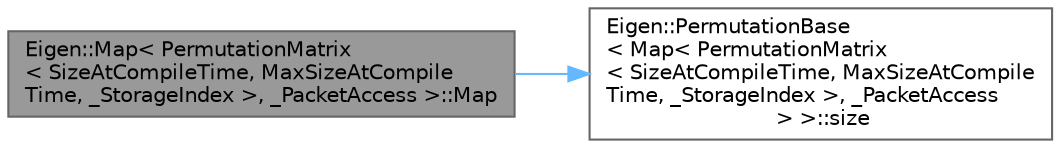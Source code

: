 digraph "Eigen::Map&lt; PermutationMatrix&lt; SizeAtCompileTime, MaxSizeAtCompileTime, _StorageIndex &gt;, _PacketAccess &gt;::Map"
{
 // LATEX_PDF_SIZE
  bgcolor="transparent";
  edge [fontname=Helvetica,fontsize=10,labelfontname=Helvetica,labelfontsize=10];
  node [fontname=Helvetica,fontsize=10,shape=box,height=0.2,width=0.4];
  rankdir="LR";
  Node1 [id="Node000001",label="Eigen::Map\< PermutationMatrix\l\< SizeAtCompileTime, MaxSizeAtCompile\lTime, _StorageIndex \>, _PacketAccess \>::Map",height=0.2,width=0.4,color="gray40", fillcolor="grey60", style="filled", fontcolor="black",tooltip=" "];
  Node1 -> Node2 [id="edge1_Node000001_Node000002",color="steelblue1",style="solid",tooltip=" "];
  Node2 [id="Node000002",label="Eigen::PermutationBase\l\< Map\< PermutationMatrix\l\< SizeAtCompileTime, MaxSizeAtCompile\lTime, _StorageIndex \>, _PacketAccess\l \> \>::size",height=0.2,width=0.4,color="grey40", fillcolor="white", style="filled",URL="$class_eigen_1_1_permutation_base.html#a2216f9ce7b453ac39c46ff0323daeac9",tooltip=" "];
}
